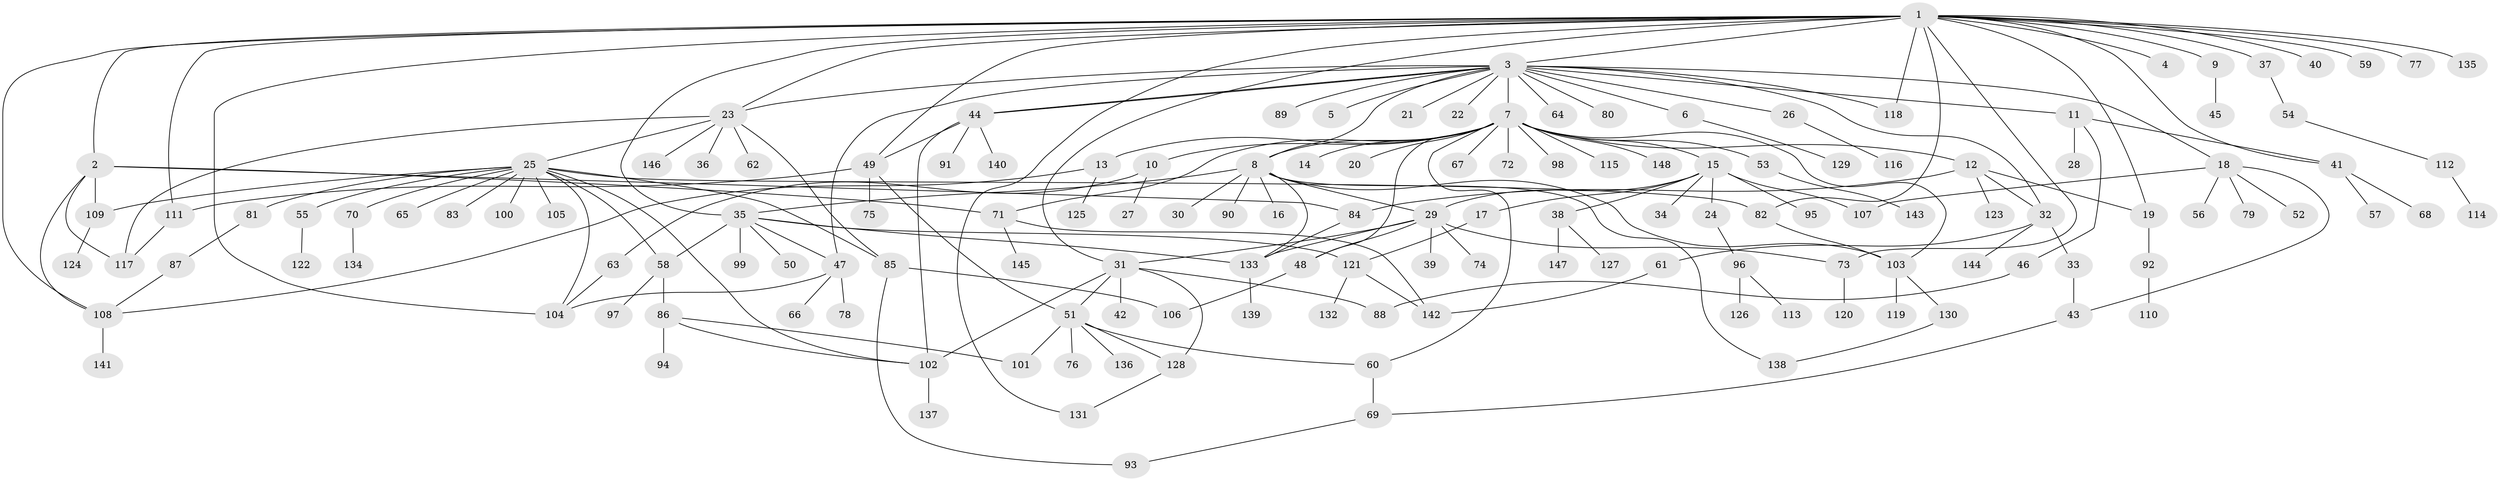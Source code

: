 // Generated by graph-tools (version 1.1) at 2025/14/03/09/25 04:14:35]
// undirected, 148 vertices, 199 edges
graph export_dot {
graph [start="1"]
  node [color=gray90,style=filled];
  1;
  2;
  3;
  4;
  5;
  6;
  7;
  8;
  9;
  10;
  11;
  12;
  13;
  14;
  15;
  16;
  17;
  18;
  19;
  20;
  21;
  22;
  23;
  24;
  25;
  26;
  27;
  28;
  29;
  30;
  31;
  32;
  33;
  34;
  35;
  36;
  37;
  38;
  39;
  40;
  41;
  42;
  43;
  44;
  45;
  46;
  47;
  48;
  49;
  50;
  51;
  52;
  53;
  54;
  55;
  56;
  57;
  58;
  59;
  60;
  61;
  62;
  63;
  64;
  65;
  66;
  67;
  68;
  69;
  70;
  71;
  72;
  73;
  74;
  75;
  76;
  77;
  78;
  79;
  80;
  81;
  82;
  83;
  84;
  85;
  86;
  87;
  88;
  89;
  90;
  91;
  92;
  93;
  94;
  95;
  96;
  97;
  98;
  99;
  100;
  101;
  102;
  103;
  104;
  105;
  106;
  107;
  108;
  109;
  110;
  111;
  112;
  113;
  114;
  115;
  116;
  117;
  118;
  119;
  120;
  121;
  122;
  123;
  124;
  125;
  126;
  127;
  128;
  129;
  130;
  131;
  132;
  133;
  134;
  135;
  136;
  137;
  138;
  139;
  140;
  141;
  142;
  143;
  144;
  145;
  146;
  147;
  148;
  1 -- 2;
  1 -- 3;
  1 -- 4;
  1 -- 9;
  1 -- 19;
  1 -- 23;
  1 -- 31;
  1 -- 35;
  1 -- 37;
  1 -- 40;
  1 -- 41;
  1 -- 49;
  1 -- 59;
  1 -- 73;
  1 -- 77;
  1 -- 82;
  1 -- 104;
  1 -- 108;
  1 -- 111;
  1 -- 118;
  1 -- 131;
  1 -- 135;
  2 -- 71;
  2 -- 84;
  2 -- 108;
  2 -- 109;
  2 -- 117;
  3 -- 5;
  3 -- 6;
  3 -- 7;
  3 -- 8;
  3 -- 11;
  3 -- 18;
  3 -- 21;
  3 -- 22;
  3 -- 23;
  3 -- 26;
  3 -- 32;
  3 -- 44;
  3 -- 44;
  3 -- 47;
  3 -- 64;
  3 -- 80;
  3 -- 89;
  3 -- 118;
  6 -- 129;
  7 -- 8;
  7 -- 10;
  7 -- 12;
  7 -- 13;
  7 -- 14;
  7 -- 15;
  7 -- 20;
  7 -- 48;
  7 -- 53;
  7 -- 60;
  7 -- 67;
  7 -- 71;
  7 -- 72;
  7 -- 98;
  7 -- 103;
  7 -- 115;
  7 -- 148;
  8 -- 16;
  8 -- 29;
  8 -- 30;
  8 -- 35;
  8 -- 90;
  8 -- 103;
  8 -- 133;
  8 -- 138;
  9 -- 45;
  10 -- 27;
  10 -- 63;
  11 -- 28;
  11 -- 41;
  11 -- 46;
  12 -- 19;
  12 -- 32;
  12 -- 84;
  12 -- 123;
  13 -- 108;
  13 -- 125;
  15 -- 17;
  15 -- 24;
  15 -- 29;
  15 -- 34;
  15 -- 38;
  15 -- 95;
  15 -- 107;
  17 -- 121;
  18 -- 43;
  18 -- 52;
  18 -- 56;
  18 -- 79;
  18 -- 107;
  19 -- 92;
  23 -- 25;
  23 -- 36;
  23 -- 62;
  23 -- 85;
  23 -- 117;
  23 -- 146;
  24 -- 96;
  25 -- 55;
  25 -- 58;
  25 -- 65;
  25 -- 70;
  25 -- 81;
  25 -- 82;
  25 -- 83;
  25 -- 85;
  25 -- 100;
  25 -- 102;
  25 -- 104;
  25 -- 105;
  25 -- 109;
  26 -- 116;
  29 -- 31;
  29 -- 39;
  29 -- 48;
  29 -- 73;
  29 -- 74;
  29 -- 133;
  31 -- 42;
  31 -- 51;
  31 -- 88;
  31 -- 102;
  31 -- 128;
  32 -- 33;
  32 -- 61;
  32 -- 144;
  33 -- 43;
  35 -- 47;
  35 -- 50;
  35 -- 58;
  35 -- 99;
  35 -- 121;
  35 -- 133;
  37 -- 54;
  38 -- 127;
  38 -- 147;
  41 -- 57;
  41 -- 68;
  43 -- 69;
  44 -- 49;
  44 -- 91;
  44 -- 102;
  44 -- 140;
  46 -- 88;
  47 -- 66;
  47 -- 78;
  47 -- 104;
  48 -- 106;
  49 -- 51;
  49 -- 75;
  49 -- 111;
  51 -- 60;
  51 -- 76;
  51 -- 101;
  51 -- 128;
  51 -- 136;
  53 -- 143;
  54 -- 112;
  55 -- 122;
  58 -- 86;
  58 -- 97;
  60 -- 69;
  61 -- 142;
  63 -- 104;
  69 -- 93;
  70 -- 134;
  71 -- 142;
  71 -- 145;
  73 -- 120;
  81 -- 87;
  82 -- 103;
  84 -- 133;
  85 -- 93;
  85 -- 106;
  86 -- 94;
  86 -- 101;
  86 -- 102;
  87 -- 108;
  92 -- 110;
  96 -- 113;
  96 -- 126;
  102 -- 137;
  103 -- 119;
  103 -- 130;
  108 -- 141;
  109 -- 124;
  111 -- 117;
  112 -- 114;
  121 -- 132;
  121 -- 142;
  128 -- 131;
  130 -- 138;
  133 -- 139;
}
